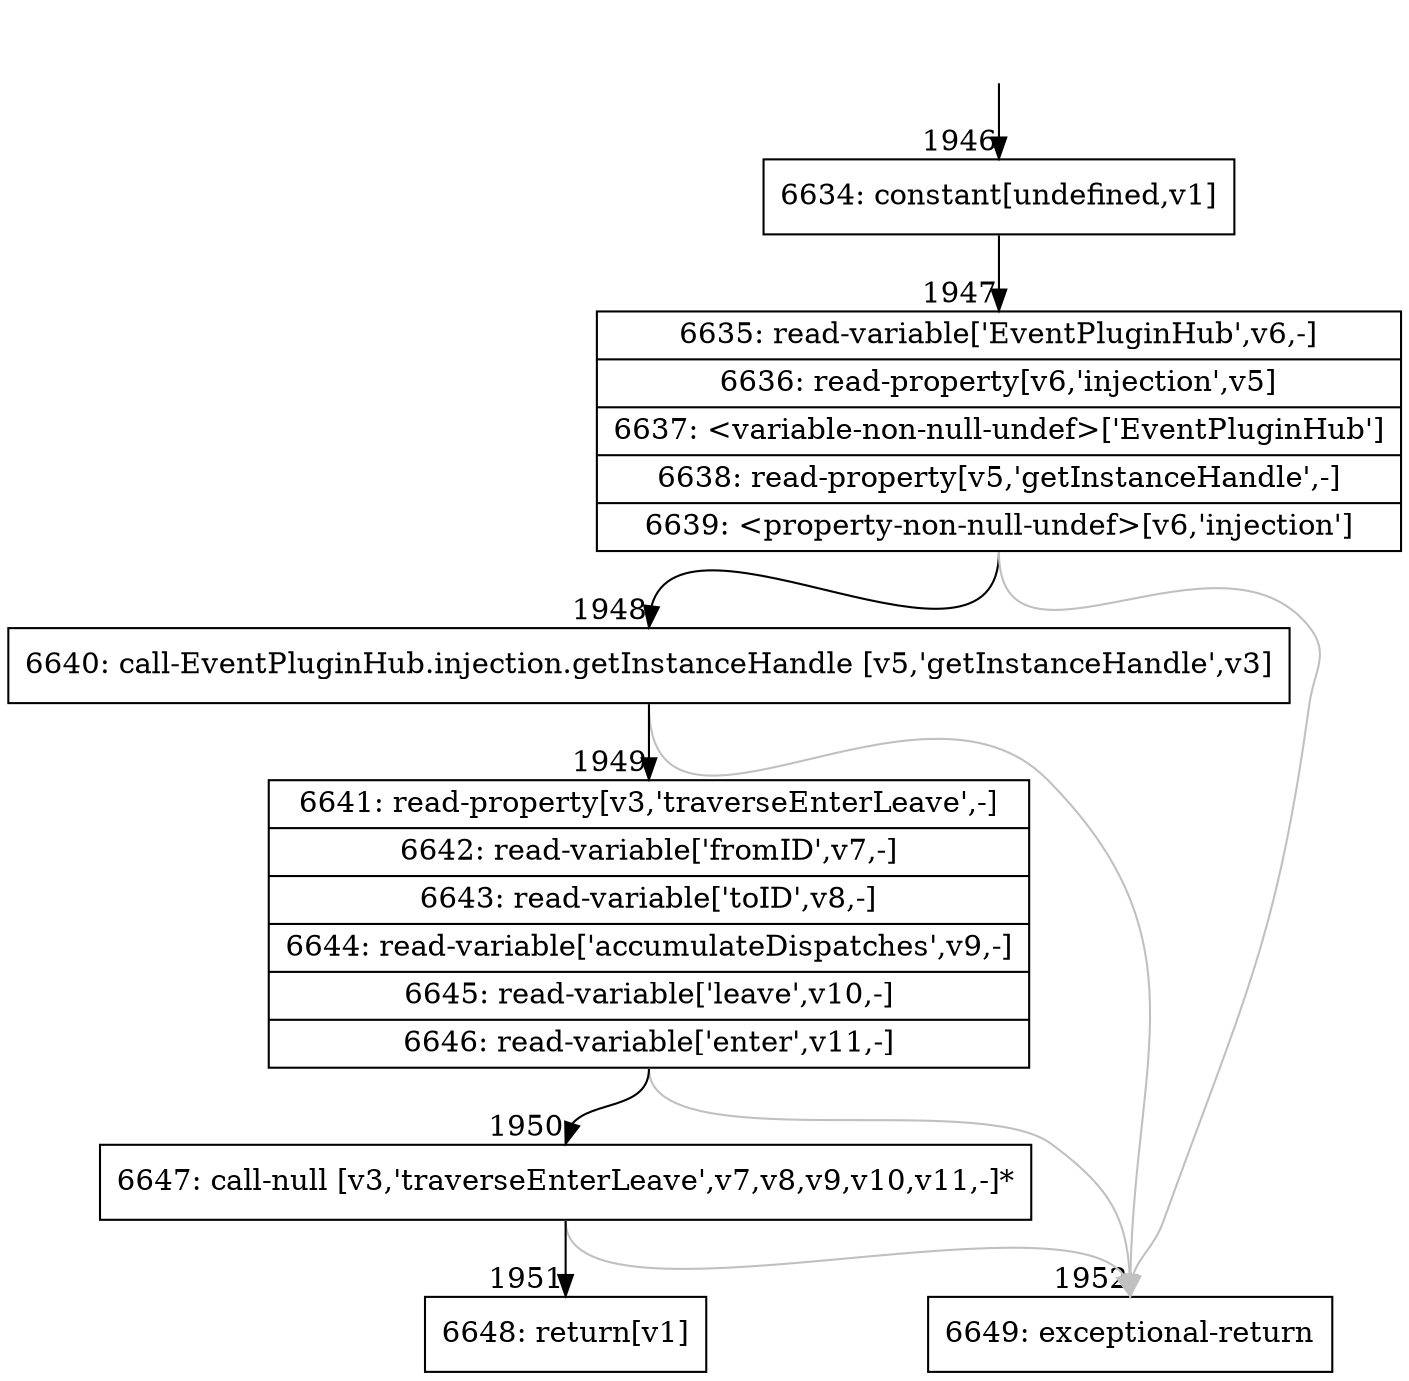 digraph {
rankdir="TD"
BB_entry134[shape=none,label=""];
BB_entry134 -> BB1946 [tailport=s, headport=n, headlabel="    1946"]
BB1946 [shape=record label="{6634: constant[undefined,v1]}" ] 
BB1946 -> BB1947 [tailport=s, headport=n, headlabel="      1947"]
BB1947 [shape=record label="{6635: read-variable['EventPluginHub',v6,-]|6636: read-property[v6,'injection',v5]|6637: \<variable-non-null-undef\>['EventPluginHub']|6638: read-property[v5,'getInstanceHandle',-]|6639: \<property-non-null-undef\>[v6,'injection']}" ] 
BB1947 -> BB1948 [tailport=s, headport=n, headlabel="      1948"]
BB1947 -> BB1952 [tailport=s, headport=n, color=gray, headlabel="      1952"]
BB1948 [shape=record label="{6640: call-EventPluginHub.injection.getInstanceHandle [v5,'getInstanceHandle',v3]}" ] 
BB1948 -> BB1949 [tailport=s, headport=n, headlabel="      1949"]
BB1948 -> BB1952 [tailport=s, headport=n, color=gray]
BB1949 [shape=record label="{6641: read-property[v3,'traverseEnterLeave',-]|6642: read-variable['fromID',v7,-]|6643: read-variable['toID',v8,-]|6644: read-variable['accumulateDispatches',v9,-]|6645: read-variable['leave',v10,-]|6646: read-variable['enter',v11,-]}" ] 
BB1949 -> BB1950 [tailport=s, headport=n, headlabel="      1950"]
BB1949 -> BB1952 [tailport=s, headport=n, color=gray]
BB1950 [shape=record label="{6647: call-null [v3,'traverseEnterLeave',v7,v8,v9,v10,v11,-]*}" ] 
BB1950 -> BB1951 [tailport=s, headport=n, headlabel="      1951"]
BB1950 -> BB1952 [tailport=s, headport=n, color=gray]
BB1951 [shape=record label="{6648: return[v1]}" ] 
BB1952 [shape=record label="{6649: exceptional-return}" ] 
//#$~ 3516
}

